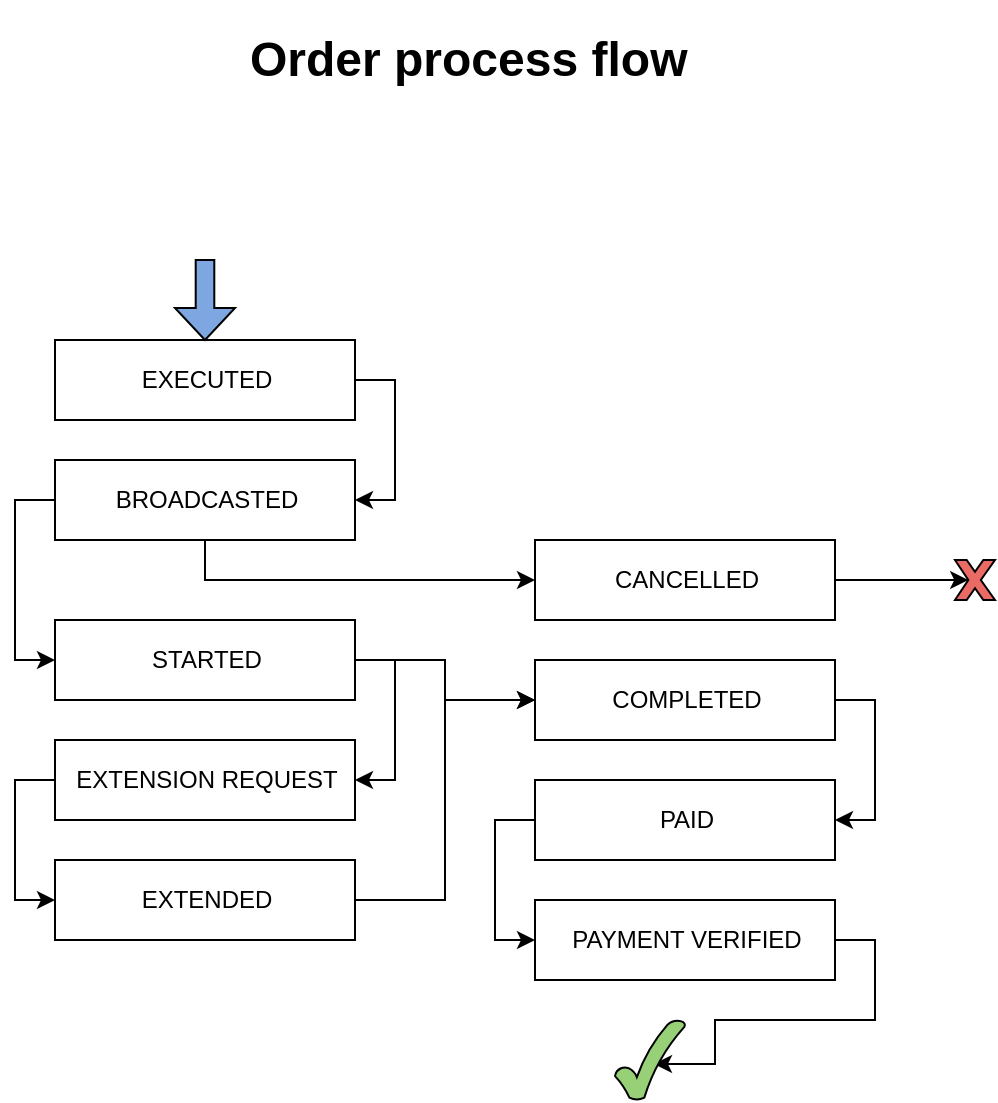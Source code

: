 <mxfile version="14.7.4" type="embed"><diagram id="vr6_YnA2Mvuh5uYAmtOc" name="Page-1"><mxGraphModel dx="1073" dy="862" grid="1" gridSize="10" guides="1" tooltips="1" connect="1" arrows="1" fold="1" page="1" pageScale="1" pageWidth="850" pageHeight="1100" math="0" shadow="0"><root><mxCell id="0"/><mxCell id="1" parent="0"/><mxCell id="13" style="edgeStyle=orthogonalEdgeStyle;rounded=0;orthogonalLoop=1;jettySize=auto;html=1;entryX=1;entryY=0.5;entryDx=0;entryDy=0;" edge="1" parent="1" source="6" target="9"><mxGeometry relative="1" as="geometry"><Array as="points"><mxPoint x="370.5" y="220"/><mxPoint x="370.5" y="280"/></Array></mxGeometry></mxCell><mxCell id="6" value="EXECUTED" style="html=1;labelBackgroundColor=none;" vertex="1" parent="1"><mxGeometry x="200.5" y="200" width="150" height="40" as="geometry"/></mxCell><mxCell id="12" style="edgeStyle=orthogonalEdgeStyle;rounded=0;orthogonalLoop=1;jettySize=auto;html=1;entryX=0;entryY=0.5;entryDx=0;entryDy=0;" edge="1" parent="1" source="9" target="11"><mxGeometry relative="1" as="geometry"><Array as="points"><mxPoint x="180.5" y="280"/><mxPoint x="180.5" y="360"/></Array></mxGeometry></mxCell><mxCell id="25" style="edgeStyle=orthogonalEdgeStyle;rounded=0;orthogonalLoop=1;jettySize=auto;html=1;entryX=0;entryY=0.5;entryDx=0;entryDy=0;" edge="1" parent="1" source="9" target="20"><mxGeometry relative="1" as="geometry"><Array as="points"><mxPoint x="275.5" y="320"/></Array></mxGeometry></mxCell><mxCell id="9" value="BROADCASTED" style="html=1;labelBackgroundColor=none;" vertex="1" parent="1"><mxGeometry x="200.5" y="260" width="150" height="40" as="geometry"/></mxCell><mxCell id="17" style="edgeStyle=orthogonalEdgeStyle;rounded=0;orthogonalLoop=1;jettySize=auto;html=1;entryX=1;entryY=0.5;entryDx=0;entryDy=0;" edge="1" parent="1" source="11" target="15"><mxGeometry relative="1" as="geometry"><Array as="points"><mxPoint x="370.5" y="360"/><mxPoint x="370.5" y="420"/></Array></mxGeometry></mxCell><mxCell id="21" style="edgeStyle=orthogonalEdgeStyle;rounded=0;orthogonalLoop=1;jettySize=auto;html=1;entryX=0;entryY=0.5;entryDx=0;entryDy=0;" edge="1" parent="1" source="11" target="14"><mxGeometry relative="1" as="geometry"/></mxCell><mxCell id="11" value="STARTED" style="html=1;labelBackgroundColor=none;" vertex="1" parent="1"><mxGeometry x="200.5" y="340" width="150" height="40" as="geometry"/></mxCell><mxCell id="28" style="edgeStyle=orthogonalEdgeStyle;rounded=0;orthogonalLoop=1;jettySize=auto;html=1;entryX=1;entryY=0.5;entryDx=0;entryDy=0;" edge="1" parent="1" source="14" target="27"><mxGeometry relative="1" as="geometry"><Array as="points"><mxPoint x="610.5" y="380"/><mxPoint x="610.5" y="440"/></Array></mxGeometry></mxCell><mxCell id="14" value="COMPLETED" style="html=1;labelBackgroundColor=none;" vertex="1" parent="1"><mxGeometry x="440.5" y="360" width="150" height="40" as="geometry"/></mxCell><mxCell id="24" style="edgeStyle=orthogonalEdgeStyle;rounded=0;orthogonalLoop=1;jettySize=auto;html=1;entryX=0;entryY=0.5;entryDx=0;entryDy=0;" edge="1" parent="1" source="15" target="18"><mxGeometry relative="1" as="geometry"><Array as="points"><mxPoint x="180.5" y="420"/><mxPoint x="180.5" y="480"/></Array></mxGeometry></mxCell><mxCell id="15" value="EXTENSION REQUEST" style="html=1;labelBackgroundColor=none;" vertex="1" parent="1"><mxGeometry x="200.5" y="400" width="150" height="40" as="geometry"/></mxCell><mxCell id="26" style="edgeStyle=orthogonalEdgeStyle;rounded=0;orthogonalLoop=1;jettySize=auto;html=1;entryX=0;entryY=0.5;entryDx=0;entryDy=0;" edge="1" parent="1" source="18" target="14"><mxGeometry relative="1" as="geometry"/></mxCell><mxCell id="18" value="EXTENDED" style="html=1;labelBackgroundColor=none;" vertex="1" parent="1"><mxGeometry x="200.5" y="460" width="150" height="40" as="geometry"/></mxCell><mxCell id="39" style="edgeStyle=orthogonalEdgeStyle;rounded=0;orthogonalLoop=1;jettySize=auto;html=1;entryX=0.33;entryY=0.5;entryDx=0;entryDy=0;entryPerimeter=0;" edge="1" parent="1" source="20" target="36"><mxGeometry relative="1" as="geometry"/></mxCell><mxCell id="20" value="CANCELLED" style="html=1;labelBackgroundColor=none;" vertex="1" parent="1"><mxGeometry x="440.5" y="300" width="150" height="40" as="geometry"/></mxCell><mxCell id="30" style="edgeStyle=orthogonalEdgeStyle;rounded=0;orthogonalLoop=1;jettySize=auto;html=1;entryX=0;entryY=0.5;entryDx=0;entryDy=0;" edge="1" parent="1" source="27" target="29"><mxGeometry relative="1" as="geometry"><Array as="points"><mxPoint x="420.5" y="440"/><mxPoint x="420.5" y="500"/></Array></mxGeometry></mxCell><mxCell id="27" value="PAID" style="html=1;labelBackgroundColor=none;" vertex="1" parent="1"><mxGeometry x="440.5" y="420" width="150" height="40" as="geometry"/></mxCell><mxCell id="35" style="edgeStyle=orthogonalEdgeStyle;rounded=0;orthogonalLoop=1;jettySize=auto;html=1;entryX=0.557;entryY=0.55;entryDx=0;entryDy=0;entryPerimeter=0;" edge="1" parent="1" source="29" target="34"><mxGeometry relative="1" as="geometry"><Array as="points"><mxPoint x="610.5" y="500"/><mxPoint x="610.5" y="540"/><mxPoint x="530.5" y="540"/></Array></mxGeometry></mxCell><mxCell id="29" value="PAYMENT VERIFIED" style="html=1;labelBackgroundColor=none;" vertex="1" parent="1"><mxGeometry x="440.5" y="480" width="150" height="40" as="geometry"/></mxCell><mxCell id="33" value="" style="html=1;shadow=0;dashed=0;align=center;verticalAlign=middle;shape=mxgraph.arrows2.arrow;dy=0.69;dx=16;direction=south;notch=0;labelBackgroundColor=none;fillColor=#7EA6E0;" vertex="1" parent="1"><mxGeometry x="260.5" y="160" width="30" height="40" as="geometry"/></mxCell><mxCell id="34" value="" style="verticalLabelPosition=bottom;verticalAlign=top;html=1;shape=mxgraph.basic.tick;labelBackgroundColor=none;fillColor=#97D077;" vertex="1" parent="1"><mxGeometry x="480.5" y="540" width="35" height="40" as="geometry"/></mxCell><mxCell id="36" value="" style="verticalLabelPosition=bottom;verticalAlign=top;html=1;shape=mxgraph.basic.x;labelBackgroundColor=none;fillColor=#EA6B66;" vertex="1" parent="1"><mxGeometry x="650.5" y="310" width="20" height="20" as="geometry"/></mxCell><mxCell id="40" value="&lt;h1&gt;Order process flow&lt;/h1&gt;" style="text;html=1;strokeColor=none;fillColor=none;spacing=5;spacingTop=-20;whiteSpace=wrap;overflow=hidden;rounded=0;labelBackgroundColor=none;" vertex="1" parent="1"><mxGeometry x="293" y="40" width="265" height="40" as="geometry"/></mxCell></root></mxGraphModel></diagram></mxfile>